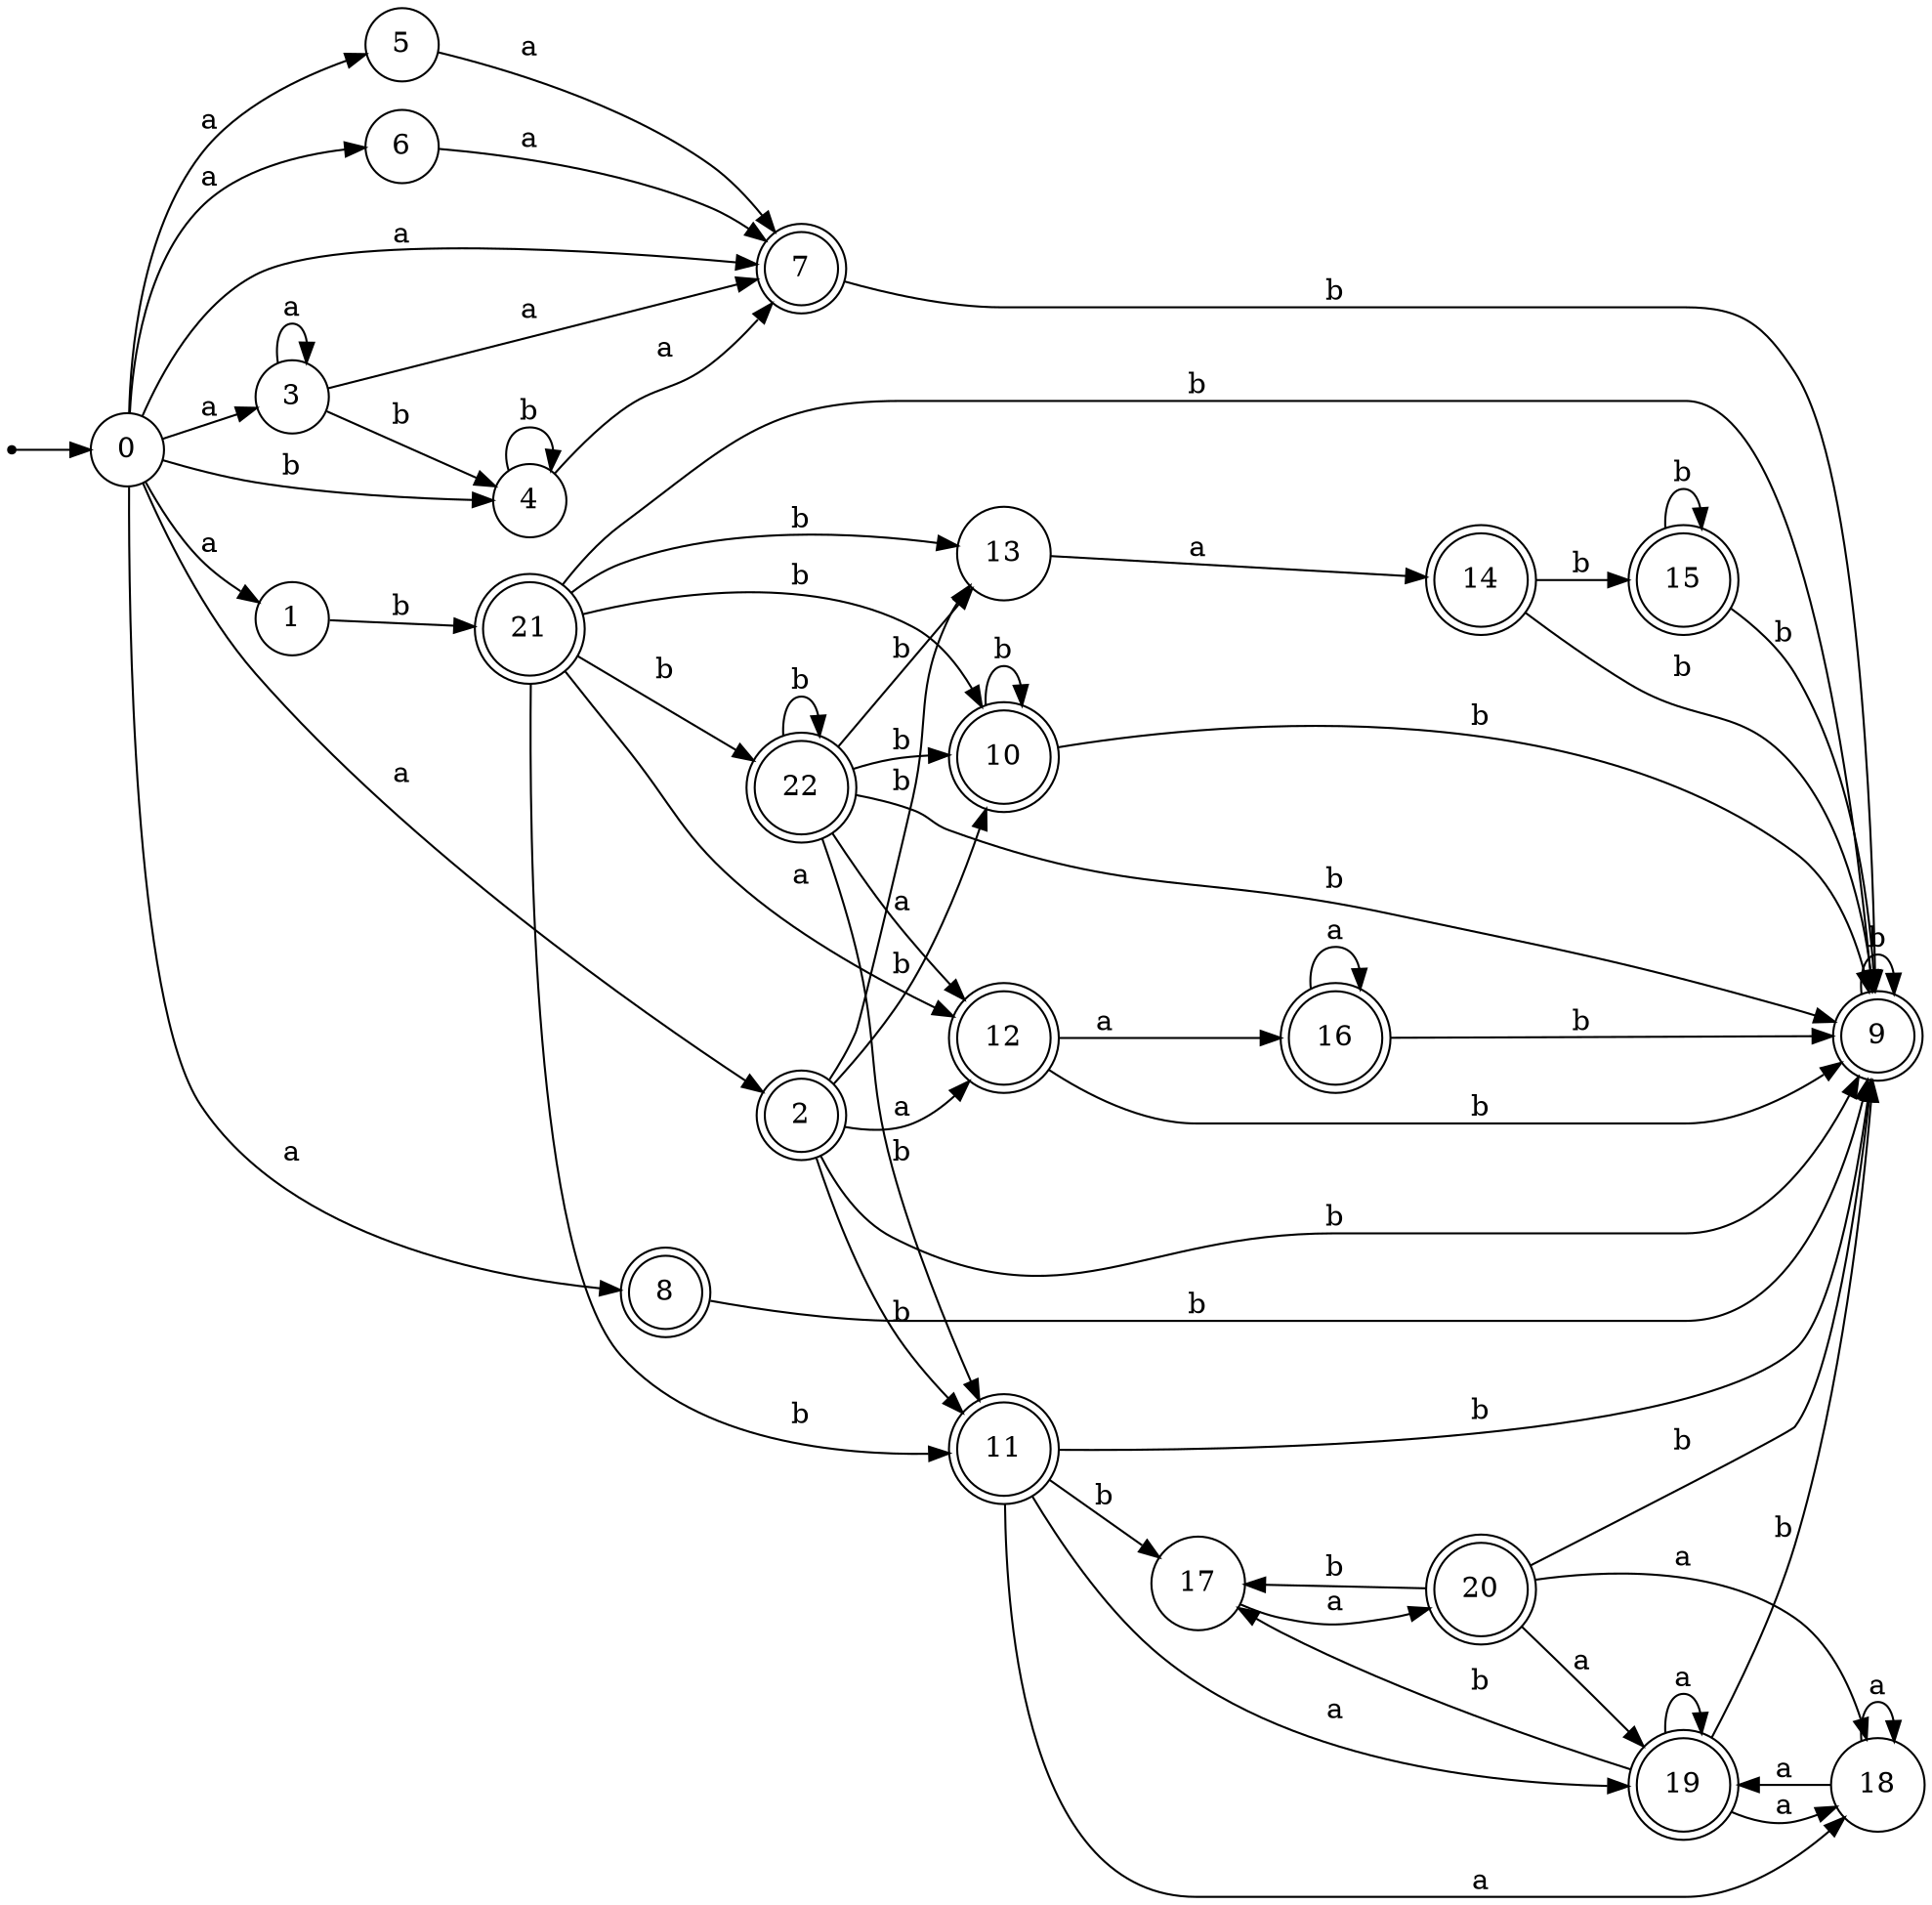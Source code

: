 digraph finite_state_machine {
rankdir=LR;
size="20,20";
node [shape = point]; "dummy0"
node [shape = circle]; "0";
"dummy0" -> "0";
node [shape = circle]; "1";
node [shape = doublecircle]; "2";node [shape = circle]; "3";
node [shape = circle]; "4";
node [shape = circle]; "5";
node [shape = circle]; "6";
node [shape = doublecircle]; "7";node [shape = doublecircle]; "8";node [shape = doublecircle]; "9";node [shape = doublecircle]; "10";node [shape = doublecircle]; "11";node [shape = doublecircle]; "12";node [shape = circle]; "13";
node [shape = doublecircle]; "14";node [shape = doublecircle]; "15";node [shape = doublecircle]; "16";node [shape = circle]; "17";
node [shape = circle]; "18";
node [shape = doublecircle]; "19";node [shape = doublecircle]; "20";node [shape = doublecircle]; "21";node [shape = doublecircle]; "22";"0" -> "1" [label = "a"];
 "0" -> "2" [label = "a"];
 "0" -> "3" [label = "a"];
 "0" -> "5" [label = "a"];
 "0" -> "6" [label = "a"];
 "0" -> "7" [label = "a"];
 "0" -> "8" [label = "a"];
 "0" -> "4" [label = "b"];
 "8" -> "9" [label = "b"];
 "9" -> "9" [label = "b"];
 "7" -> "9" [label = "b"];
 "6" -> "7" [label = "a"];
 "5" -> "7" [label = "a"];
 "4" -> "4" [label = "b"];
 "4" -> "7" [label = "a"];
 "3" -> "3" [label = "a"];
 "3" -> "7" [label = "a"];
 "3" -> "4" [label = "b"];
 "2" -> "9" [label = "b"];
 "2" -> "10" [label = "b"];
 "2" -> "11" [label = "b"];
 "2" -> "13" [label = "b"];
 "2" -> "12" [label = "a"];
 "13" -> "14" [label = "a"];
 "14" -> "9" [label = "b"];
 "14" -> "15" [label = "b"];
 "15" -> "9" [label = "b"];
 "15" -> "15" [label = "b"];
 "12" -> "16" [label = "a"];
 "12" -> "9" [label = "b"];
 "16" -> "16" [label = "a"];
 "16" -> "9" [label = "b"];
 "11" -> "17" [label = "b"];
 "11" -> "9" [label = "b"];
 "11" -> "18" [label = "a"];
 "11" -> "19" [label = "a"];
 "19" -> "18" [label = "a"];
 "19" -> "19" [label = "a"];
 "19" -> "17" [label = "b"];
 "19" -> "9" [label = "b"];
 "18" -> "18" [label = "a"];
 "18" -> "19" [label = "a"];
 "17" -> "20" [label = "a"];
 "20" -> "17" [label = "b"];
 "20" -> "9" [label = "b"];
 "20" -> "18" [label = "a"];
 "20" -> "19" [label = "a"];
 "10" -> "9" [label = "b"];
 "10" -> "10" [label = "b"];
 "1" -> "21" [label = "b"];
 "21" -> "22" [label = "b"];
 "21" -> "9" [label = "b"];
 "21" -> "10" [label = "b"];
 "21" -> "11" [label = "b"];
 "21" -> "13" [label = "b"];
 "21" -> "12" [label = "a"];
 "22" -> "22" [label = "b"];
 "22" -> "9" [label = "b"];
 "22" -> "10" [label = "b"];
 "22" -> "11" [label = "b"];
 "22" -> "13" [label = "b"];
 "22" -> "12" [label = "a"];
 }
